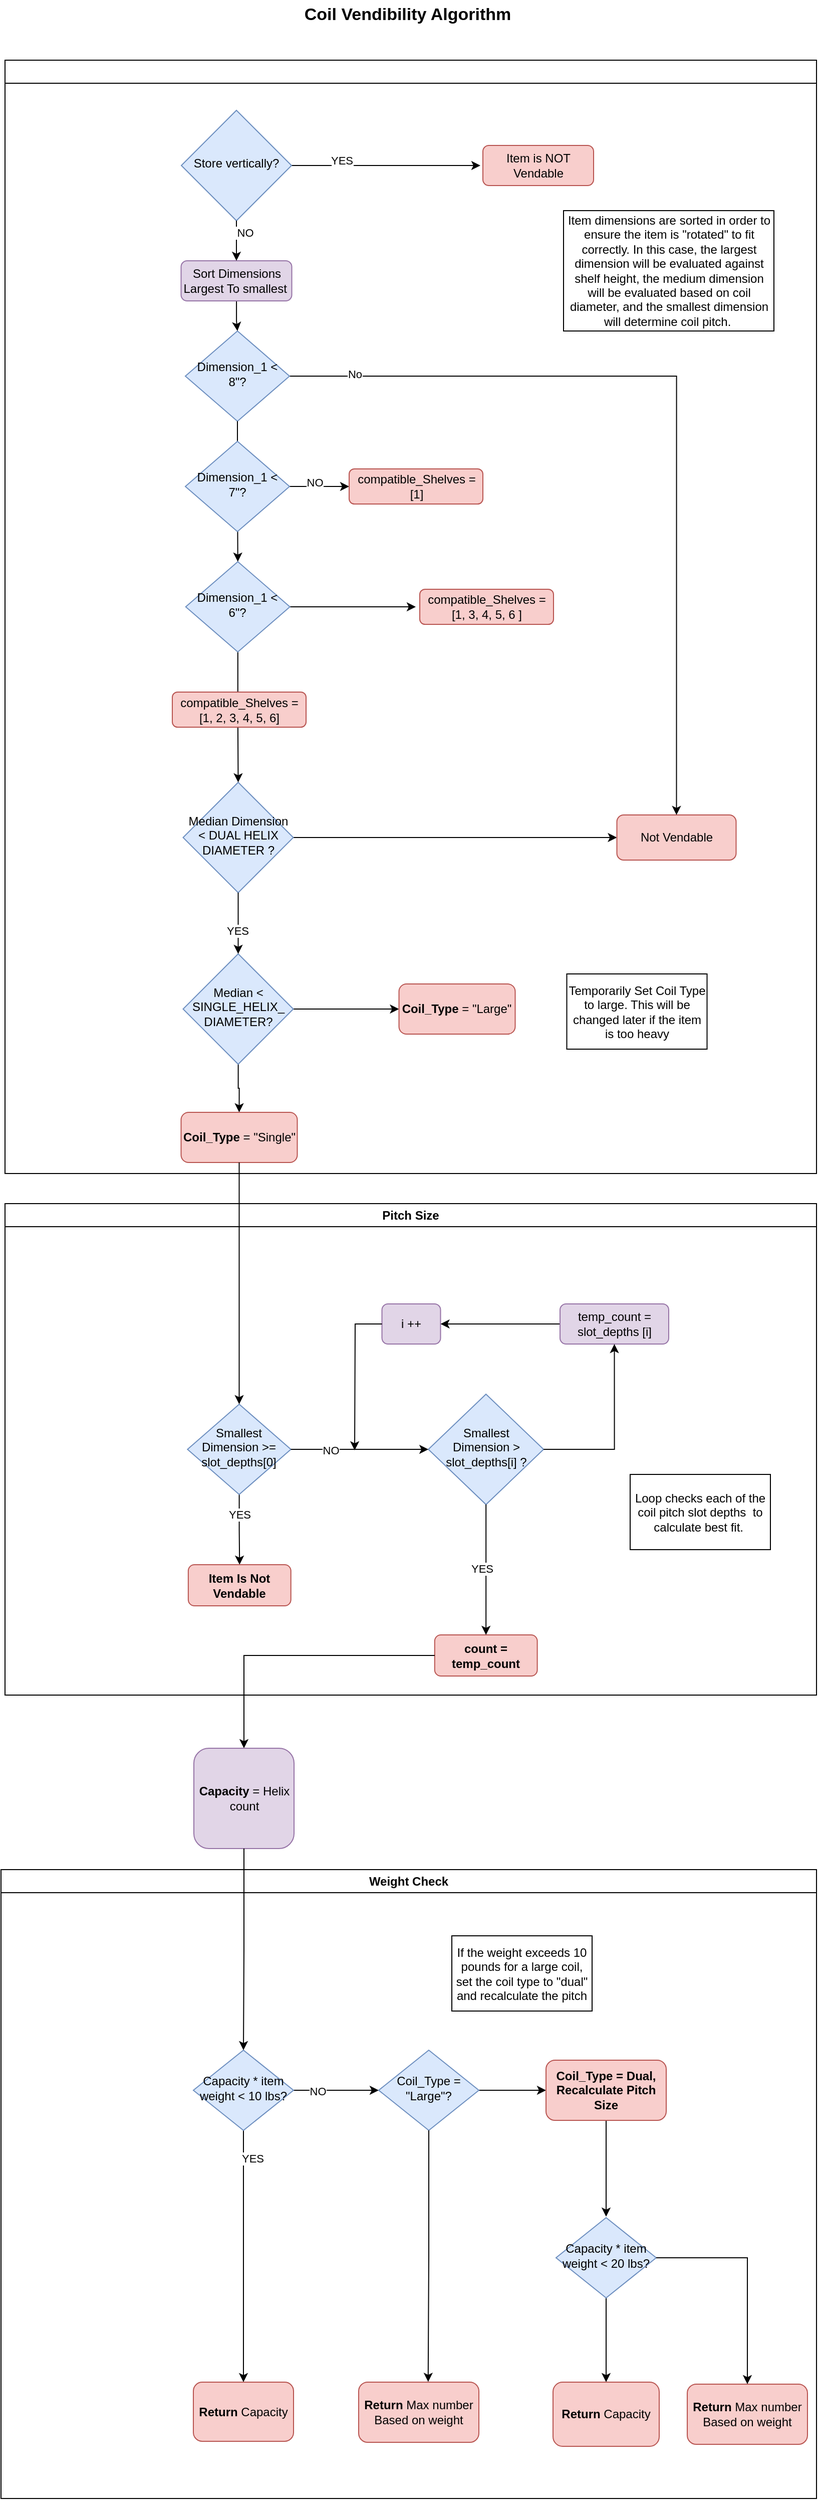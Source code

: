 <mxfile version="24.2.3" type="device">
  <diagram id="C5RBs43oDa-KdzZeNtuy" name="Page-1">
    <mxGraphModel dx="1218" dy="1686" grid="1" gridSize="10" guides="1" tooltips="1" connect="1" arrows="1" fold="1" page="1" pageScale="1" pageWidth="827" pageHeight="1169" math="0" shadow="0">
      <root>
        <mxCell id="WIyWlLk6GJQsqaUBKTNV-0" />
        <mxCell id="WIyWlLk6GJQsqaUBKTNV-1" parent="WIyWlLk6GJQsqaUBKTNV-0" />
        <mxCell id="XzqcwoDtfS1KBBs8dg1r-1" value="&lt;font style=&quot;font-size: 17px;&quot;&gt;&lt;b&gt;Coil Vendibility Algorithm&lt;/b&gt;&lt;/font&gt;" style="text;html=1;align=center;verticalAlign=middle;whiteSpace=wrap;rounded=0;" parent="WIyWlLk6GJQsqaUBKTNV-1" vertex="1">
          <mxGeometry x="247" y="10" width="330" height="30" as="geometry" />
        </mxCell>
        <mxCell id="2TVZSZjOSjWXjLawEFra-1" value="" style="swimlane;whiteSpace=wrap;html=1;" parent="WIyWlLk6GJQsqaUBKTNV-1" vertex="1">
          <mxGeometry x="10" y="70" width="810" height="1110" as="geometry" />
        </mxCell>
        <mxCell id="XzqcwoDtfS1KBBs8dg1r-26" style="edgeStyle=orthogonalEdgeStyle;rounded=0;orthogonalLoop=1;jettySize=auto;html=1;entryX=0;entryY=0.5;entryDx=0;entryDy=0;" parent="2TVZSZjOSjWXjLawEFra-1" source="XzqcwoDtfS1KBBs8dg1r-24" target="XzqcwoDtfS1KBBs8dg1r-28" edge="1">
          <mxGeometry relative="1" as="geometry">
            <mxPoint x="526" y="720" as="targetPoint" />
          </mxGeometry>
        </mxCell>
        <mxCell id="XzqcwoDtfS1KBBs8dg1r-24" value="Median Dimension &amp;lt; DUAL HELIX DIAMETER ?" style="rhombus;whiteSpace=wrap;html=1;shadow=0;fontFamily=Helvetica;fontSize=12;align=center;strokeWidth=1;spacing=6;spacingTop=-4;fillColor=#dae8fc;strokeColor=#6c8ebf;" parent="2TVZSZjOSjWXjLawEFra-1" vertex="1">
          <mxGeometry x="177.75" y="720" width="110" height="110" as="geometry" />
        </mxCell>
        <mxCell id="XzqcwoDtfS1KBBs8dg1r-28" value="Not Vendable" style="rounded=1;whiteSpace=wrap;html=1;fillColor=#f8cecc;strokeColor=#b85450;" parent="2TVZSZjOSjWXjLawEFra-1" vertex="1">
          <mxGeometry x="610.75" y="752.5" width="119" height="45" as="geometry" />
        </mxCell>
        <mxCell id="XzqcwoDtfS1KBBs8dg1r-103" style="edgeStyle=orthogonalEdgeStyle;rounded=0;orthogonalLoop=1;jettySize=auto;html=1;entryX=0.5;entryY=0;entryDx=0;entryDy=0;exitX=1;exitY=0.5;exitDx=0;exitDy=0;" parent="2TVZSZjOSjWXjLawEFra-1" source="XzqcwoDtfS1KBBs8dg1r-97" target="XzqcwoDtfS1KBBs8dg1r-28" edge="1">
          <mxGeometry relative="1" as="geometry">
            <mxPoint x="697.5" y="530" as="targetPoint" />
          </mxGeometry>
        </mxCell>
        <mxCell id="XzqcwoDtfS1KBBs8dg1r-111" value="No" style="edgeLabel;html=1;align=center;verticalAlign=middle;resizable=0;points=[];" parent="XzqcwoDtfS1KBBs8dg1r-103" vertex="1" connectable="0">
          <mxGeometry x="-0.844" y="2" relative="1" as="geometry">
            <mxPoint as="offset" />
          </mxGeometry>
        </mxCell>
        <mxCell id="2mmJvb0d_AO2f_C1mPkD-37" style="edgeStyle=orthogonalEdgeStyle;rounded=0;orthogonalLoop=1;jettySize=auto;html=1;entryX=0.5;entryY=0;entryDx=0;entryDy=0;" parent="2TVZSZjOSjWXjLawEFra-1" source="2mmJvb0d_AO2f_C1mPkD-19" target="2mmJvb0d_AO2f_C1mPkD-34" edge="1">
          <mxGeometry relative="1" as="geometry" />
        </mxCell>
        <mxCell id="WBM8uAlGwzqJTv6HQnU7-92" style="edgeStyle=orthogonalEdgeStyle;rounded=0;orthogonalLoop=1;jettySize=auto;html=1;entryX=0;entryY=0.5;entryDx=0;entryDy=0;" parent="2TVZSZjOSjWXjLawEFra-1" source="2mmJvb0d_AO2f_C1mPkD-19" target="WBM8uAlGwzqJTv6HQnU7-6" edge="1">
          <mxGeometry relative="1" as="geometry" />
        </mxCell>
        <mxCell id="2mmJvb0d_AO2f_C1mPkD-19" value="Median &amp;lt; SINGLE_HELIX_&lt;div&gt;DIAMETER?&lt;/div&gt;" style="rhombus;whiteSpace=wrap;html=1;shadow=0;fontFamily=Helvetica;fontSize=12;align=center;strokeWidth=1;spacing=6;spacingTop=-4;fillColor=#dae8fc;strokeColor=#6c8ebf;" parent="2TVZSZjOSjWXjLawEFra-1" vertex="1">
          <mxGeometry x="177.75" y="891" width="110" height="110" as="geometry" />
        </mxCell>
        <mxCell id="_PWkz9pLXw2CPzE8Y0N1-1" value="" style="edgeStyle=orthogonalEdgeStyle;rounded=0;orthogonalLoop=1;jettySize=auto;html=1;entryX=0.5;entryY=0;entryDx=0;entryDy=0;" parent="2TVZSZjOSjWXjLawEFra-1" source="XzqcwoDtfS1KBBs8dg1r-24" target="2mmJvb0d_AO2f_C1mPkD-19" edge="1">
          <mxGeometry relative="1" as="geometry">
            <mxPoint x="231" y="700" as="sourcePoint" />
            <mxPoint x="230" y="790" as="targetPoint" />
          </mxGeometry>
        </mxCell>
        <mxCell id="J2d4DLxfL9pzXZkOTceL-4" value="YES" style="edgeLabel;html=1;align=center;verticalAlign=middle;resizable=0;points=[];" parent="_PWkz9pLXw2CPzE8Y0N1-1" vertex="1" connectable="0">
          <mxGeometry x="0.24" y="-1" relative="1" as="geometry">
            <mxPoint as="offset" />
          </mxGeometry>
        </mxCell>
        <mxCell id="WBM8uAlGwzqJTv6HQnU7-81" style="edgeStyle=orthogonalEdgeStyle;rounded=0;orthogonalLoop=1;jettySize=auto;html=1;entryX=0.5;entryY=0;entryDx=0;entryDy=0;" parent="2TVZSZjOSjWXjLawEFra-1" source="WBM8uAlGwzqJTv6HQnU7-88" target="XzqcwoDtfS1KBBs8dg1r-24" edge="1">
          <mxGeometry relative="1" as="geometry" />
        </mxCell>
        <mxCell id="XzqcwoDtfS1KBBs8dg1r-97" value="Dimension_1 &amp;lt; 8&quot;?" style="rhombus;whiteSpace=wrap;html=1;shadow=0;fontFamily=Helvetica;fontSize=12;align=center;strokeWidth=1;spacing=6;spacingTop=-4;fillColor=#dae8fc;strokeColor=#6c8ebf;" parent="2TVZSZjOSjWXjLawEFra-1" vertex="1">
          <mxGeometry x="180" y="270" width="104" height="90" as="geometry" />
        </mxCell>
        <mxCell id="_PWkz9pLXw2CPzE8Y0N1-53" style="edgeStyle=orthogonalEdgeStyle;rounded=0;orthogonalLoop=1;jettySize=auto;html=1;entryX=0.5;entryY=0;entryDx=0;entryDy=0;" parent="2TVZSZjOSjWXjLawEFra-1" source="_PWkz9pLXw2CPzE8Y0N1-58" target="XzqcwoDtfS1KBBs8dg1r-97" edge="1">
          <mxGeometry relative="1" as="geometry">
            <mxPoint x="232" y="310" as="targetPoint" />
          </mxGeometry>
        </mxCell>
        <mxCell id="_PWkz9pLXw2CPzE8Y0N1-61" style="edgeStyle=orthogonalEdgeStyle;rounded=0;orthogonalLoop=1;jettySize=auto;html=1;" parent="2TVZSZjOSjWXjLawEFra-1" source="_PWkz9pLXw2CPzE8Y0N1-52" edge="1">
          <mxGeometry relative="1" as="geometry">
            <mxPoint x="474.5" y="105" as="targetPoint" />
          </mxGeometry>
        </mxCell>
        <mxCell id="WBM8uAlGwzqJTv6HQnU7-5" value="YES" style="edgeLabel;html=1;align=center;verticalAlign=middle;resizable=0;points=[];" parent="_PWkz9pLXw2CPzE8Y0N1-61" vertex="1" connectable="0">
          <mxGeometry x="-0.363" y="-3" relative="1" as="geometry">
            <mxPoint x="-10" y="-8" as="offset" />
          </mxGeometry>
        </mxCell>
        <mxCell id="_PWkz9pLXw2CPzE8Y0N1-52" value="Store vertically?" style="rhombus;whiteSpace=wrap;html=1;shadow=0;fontFamily=Helvetica;fontSize=12;align=center;strokeWidth=1;spacing=6;spacingTop=-4;fillColor=#dae8fc;strokeColor=#6c8ebf;" parent="2TVZSZjOSjWXjLawEFra-1" vertex="1">
          <mxGeometry x="176" y="50" width="110" height="110" as="geometry" />
        </mxCell>
        <mxCell id="_PWkz9pLXw2CPzE8Y0N1-58" value="Sort Dimensions Largest To smallest&amp;nbsp;" style="rounded=1;whiteSpace=wrap;html=1;fillColor=#e1d5e7;strokeColor=#9673a6;" parent="2TVZSZjOSjWXjLawEFra-1" vertex="1">
          <mxGeometry x="175.75" y="200" width="110.5" height="40" as="geometry" />
        </mxCell>
        <mxCell id="_PWkz9pLXw2CPzE8Y0N1-59" value="" style="edgeStyle=orthogonalEdgeStyle;rounded=0;orthogonalLoop=1;jettySize=auto;html=1;entryX=0.5;entryY=0;entryDx=0;entryDy=0;" parent="2TVZSZjOSjWXjLawEFra-1" source="_PWkz9pLXw2CPzE8Y0N1-52" target="_PWkz9pLXw2CPzE8Y0N1-58" edge="1">
          <mxGeometry relative="1" as="geometry">
            <mxPoint x="238" y="230" as="sourcePoint" />
            <mxPoint x="239" y="380" as="targetPoint" />
          </mxGeometry>
        </mxCell>
        <mxCell id="_PWkz9pLXw2CPzE8Y0N1-60" value="&amp;nbsp;NO" style="edgeLabel;html=1;align=center;verticalAlign=middle;resizable=0;points=[];" parent="_PWkz9pLXw2CPzE8Y0N1-59" vertex="1" connectable="0">
          <mxGeometry x="-0.425" y="7" relative="1" as="geometry">
            <mxPoint as="offset" />
          </mxGeometry>
        </mxCell>
        <mxCell id="WBM8uAlGwzqJTv6HQnU7-1" value="Item is NOT Vendable" style="rounded=1;whiteSpace=wrap;html=1;fillColor=#f8cecc;strokeColor=#b85450;" parent="2TVZSZjOSjWXjLawEFra-1" vertex="1">
          <mxGeometry x="477" y="85" width="110.5" height="40" as="geometry" />
        </mxCell>
        <mxCell id="WBM8uAlGwzqJTv6HQnU7-3" value="Item dimensions are sorted in order to ensure the item is &quot;rotated&quot; to fit correctly. In this case, the largest dimension will be evaluated against shelf height, the medium dimension will be evaluated based on coil diameter, and the smallest dimension will determine coil pitch.&amp;nbsp;" style="rounded=0;whiteSpace=wrap;html=1;" parent="2TVZSZjOSjWXjLawEFra-1" vertex="1">
          <mxGeometry x="557.5" y="150" width="210" height="120" as="geometry" />
        </mxCell>
        <mxCell id="WBM8uAlGwzqJTv6HQnU7-6" value="&lt;b&gt;Coil_Type &lt;/b&gt;= &quot;Large&quot;" style="rounded=1;whiteSpace=wrap;html=1;fillColor=#f8cecc;strokeColor=#b85450;" parent="2TVZSZjOSjWXjLawEFra-1" vertex="1">
          <mxGeometry x="393.25" y="921" width="116" height="50" as="geometry" />
        </mxCell>
        <mxCell id="2mmJvb0d_AO2f_C1mPkD-34" value="&lt;b&gt;Coil_Type &lt;/b&gt;= &quot;Single&quot;" style="rounded=1;whiteSpace=wrap;html=1;fillColor=#f8cecc;strokeColor=#b85450;" parent="2TVZSZjOSjWXjLawEFra-1" vertex="1">
          <mxGeometry x="175.75" y="1049" width="116" height="50" as="geometry" />
        </mxCell>
        <mxCell id="WBM8uAlGwzqJTv6HQnU7-59" value="Temporarily Set Coil Type to large. This will be changed later if the item is too heavy" style="rounded=0;whiteSpace=wrap;html=1;" parent="2TVZSZjOSjWXjLawEFra-1" vertex="1">
          <mxGeometry x="560.75" y="911" width="140" height="75" as="geometry" />
        </mxCell>
        <mxCell id="WBM8uAlGwzqJTv6HQnU7-83" style="edgeStyle=orthogonalEdgeStyle;rounded=0;orthogonalLoop=1;jettySize=auto;html=1;entryX=0;entryY=0.5;entryDx=0;entryDy=0;" parent="2TVZSZjOSjWXjLawEFra-1" source="WBM8uAlGwzqJTv6HQnU7-82" target="WBM8uAlGwzqJTv6HQnU7-84" edge="1">
          <mxGeometry relative="1" as="geometry">
            <mxPoint x="420" y="445" as="targetPoint" />
          </mxGeometry>
        </mxCell>
        <mxCell id="WBM8uAlGwzqJTv6HQnU7-90" value="NO" style="edgeLabel;html=1;align=center;verticalAlign=middle;resizable=0;points=[];" parent="WBM8uAlGwzqJTv6HQnU7-83" vertex="1" connectable="0">
          <mxGeometry x="-0.177" y="4" relative="1" as="geometry">
            <mxPoint as="offset" />
          </mxGeometry>
        </mxCell>
        <mxCell id="WBM8uAlGwzqJTv6HQnU7-84" value="compatible_Shelves = [1]" style="rounded=1;whiteSpace=wrap;html=1;fillColor=#f8cecc;strokeColor=#b85450;" parent="2TVZSZjOSjWXjLawEFra-1" vertex="1">
          <mxGeometry x="343.5" y="407.5" width="133.5" height="35" as="geometry" />
        </mxCell>
        <mxCell id="WBM8uAlGwzqJTv6HQnU7-91" style="edgeStyle=orthogonalEdgeStyle;rounded=0;orthogonalLoop=1;jettySize=auto;html=1;" parent="2TVZSZjOSjWXjLawEFra-1" source="WBM8uAlGwzqJTv6HQnU7-88" edge="1">
          <mxGeometry relative="1" as="geometry">
            <mxPoint x="410.0" y="545" as="targetPoint" />
          </mxGeometry>
        </mxCell>
        <mxCell id="WBM8uAlGwzqJTv6HQnU7-88" value="Dimension_1 &amp;lt; 6&quot;?" style="rhombus;whiteSpace=wrap;html=1;shadow=0;fontFamily=Helvetica;fontSize=12;align=center;strokeWidth=1;spacing=6;spacingTop=-4;fillColor=#dae8fc;strokeColor=#6c8ebf;" parent="2TVZSZjOSjWXjLawEFra-1" vertex="1">
          <mxGeometry x="180.38" y="500" width="104" height="90" as="geometry" />
        </mxCell>
        <mxCell id="WBM8uAlGwzqJTv6HQnU7-89" value="" style="edgeStyle=orthogonalEdgeStyle;rounded=0;orthogonalLoop=1;jettySize=auto;html=1;entryX=0.5;entryY=0;entryDx=0;entryDy=0;" parent="2TVZSZjOSjWXjLawEFra-1" source="XzqcwoDtfS1KBBs8dg1r-97" target="WBM8uAlGwzqJTv6HQnU7-88" edge="1">
          <mxGeometry relative="1" as="geometry">
            <mxPoint x="232" y="430" as="sourcePoint" />
            <mxPoint x="232" y="700" as="targetPoint" />
          </mxGeometry>
        </mxCell>
        <mxCell id="WBM8uAlGwzqJTv6HQnU7-82" value="Dimension_1 &amp;lt; 7&quot;?" style="rhombus;whiteSpace=wrap;html=1;shadow=0;fontFamily=Helvetica;fontSize=12;align=center;strokeWidth=1;spacing=6;spacingTop=-4;fillColor=#dae8fc;strokeColor=#6c8ebf;" parent="2TVZSZjOSjWXjLawEFra-1" vertex="1">
          <mxGeometry x="180" y="380" width="104" height="90" as="geometry" />
        </mxCell>
        <mxCell id="WBM8uAlGwzqJTv6HQnU7-96" value="compatible_Shelves = [1, 3, 4, 5, 6 ]" style="rounded=1;whiteSpace=wrap;html=1;fillColor=#f8cecc;strokeColor=#b85450;" parent="2TVZSZjOSjWXjLawEFra-1" vertex="1">
          <mxGeometry x="414" y="527.5" width="133.5" height="35" as="geometry" />
        </mxCell>
        <mxCell id="WBM8uAlGwzqJTv6HQnU7-97" value="compatible_Shelves = [1, 2, 3, 4, 5, 6]" style="rounded=1;whiteSpace=wrap;html=1;fillColor=#f8cecc;strokeColor=#b85450;" parent="2TVZSZjOSjWXjLawEFra-1" vertex="1">
          <mxGeometry x="167" y="630" width="133.5" height="35" as="geometry" />
        </mxCell>
        <mxCell id="_PWkz9pLXw2CPzE8Y0N1-23" value="Weight Check" style="swimlane;whiteSpace=wrap;html=1;" parent="WIyWlLk6GJQsqaUBKTNV-1" vertex="1">
          <mxGeometry x="6" y="1874" width="814" height="627" as="geometry" />
        </mxCell>
        <mxCell id="WBM8uAlGwzqJTv6HQnU7-37" style="edgeStyle=orthogonalEdgeStyle;rounded=0;orthogonalLoop=1;jettySize=auto;html=1;" parent="_PWkz9pLXw2CPzE8Y0N1-23" source="XzqcwoDtfS1KBBs8dg1r-5" target="XzqcwoDtfS1KBBs8dg1r-9" edge="1">
          <mxGeometry relative="1" as="geometry" />
        </mxCell>
        <mxCell id="WBM8uAlGwzqJTv6HQnU7-103" value="YES" style="edgeLabel;html=1;align=center;verticalAlign=middle;resizable=0;points=[];" parent="WBM8uAlGwzqJTv6HQnU7-37" vertex="1" connectable="0">
          <mxGeometry x="-0.781" y="10" relative="1" as="geometry">
            <mxPoint x="-1" as="offset" />
          </mxGeometry>
        </mxCell>
        <mxCell id="WBM8uAlGwzqJTv6HQnU7-40" style="edgeStyle=orthogonalEdgeStyle;rounded=0;orthogonalLoop=1;jettySize=auto;html=1;entryX=0;entryY=0.5;entryDx=0;entryDy=0;" parent="_PWkz9pLXw2CPzE8Y0N1-23" source="XzqcwoDtfS1KBBs8dg1r-5" target="WBM8uAlGwzqJTv6HQnU7-38" edge="1">
          <mxGeometry relative="1" as="geometry" />
        </mxCell>
        <mxCell id="WBM8uAlGwzqJTv6HQnU7-104" value="NO" style="edgeLabel;html=1;align=center;verticalAlign=middle;resizable=0;points=[];" parent="WBM8uAlGwzqJTv6HQnU7-40" vertex="1" connectable="0">
          <mxGeometry x="-0.423" y="-1" relative="1" as="geometry">
            <mxPoint x="-1" as="offset" />
          </mxGeometry>
        </mxCell>
        <mxCell id="XzqcwoDtfS1KBBs8dg1r-5" value="Capacity * item weight &amp;lt; 10 lbs?" style="rhombus;whiteSpace=wrap;html=1;shadow=0;fontFamily=Helvetica;fontSize=12;align=center;strokeWidth=1;spacing=6;spacingTop=-4;fillColor=#dae8fc;strokeColor=#6c8ebf;" parent="_PWkz9pLXw2CPzE8Y0N1-23" vertex="1">
          <mxGeometry x="192" y="180" width="100" height="80" as="geometry" />
        </mxCell>
        <mxCell id="XzqcwoDtfS1KBBs8dg1r-9" value="&lt;b&gt;Return &lt;/b&gt;Capacity" style="rounded=1;whiteSpace=wrap;html=1;fontSize=12;glass=0;strokeWidth=1;shadow=0;fillColor=#f8cecc;strokeColor=#b85450;" parent="_PWkz9pLXw2CPzE8Y0N1-23" vertex="1">
          <mxGeometry x="192" y="511" width="100" height="59" as="geometry" />
        </mxCell>
        <mxCell id="XzqcwoDtfS1KBBs8dg1r-14" value="&lt;b&gt;Return &lt;/b&gt;Max number Based on weight" style="rounded=1;whiteSpace=wrap;html=1;fillColor=#f8cecc;strokeColor=#b85450;" parent="_PWkz9pLXw2CPzE8Y0N1-23" vertex="1">
          <mxGeometry x="357" y="511" width="120" height="60" as="geometry" />
        </mxCell>
        <mxCell id="WBM8uAlGwzqJTv6HQnU7-43" style="edgeStyle=orthogonalEdgeStyle;rounded=0;orthogonalLoop=1;jettySize=auto;html=1;entryX=0;entryY=0.5;entryDx=0;entryDy=0;" parent="_PWkz9pLXw2CPzE8Y0N1-23" source="WBM8uAlGwzqJTv6HQnU7-38" target="WBM8uAlGwzqJTv6HQnU7-44" edge="1">
          <mxGeometry relative="1" as="geometry">
            <mxPoint x="583" y="220" as="targetPoint" />
          </mxGeometry>
        </mxCell>
        <mxCell id="WBM8uAlGwzqJTv6HQnU7-38" value="Coil_Type = &quot;Large&quot;?" style="rhombus;whiteSpace=wrap;html=1;shadow=0;fontFamily=Helvetica;fontSize=12;align=center;strokeWidth=1;spacing=6;spacingTop=-4;fillColor=#dae8fc;strokeColor=#6c8ebf;" parent="_PWkz9pLXw2CPzE8Y0N1-23" vertex="1">
          <mxGeometry x="377" y="180" width="100" height="80" as="geometry" />
        </mxCell>
        <mxCell id="WBM8uAlGwzqJTv6HQnU7-42" style="edgeStyle=orthogonalEdgeStyle;rounded=0;orthogonalLoop=1;jettySize=auto;html=1;entryX=0.578;entryY=-0.005;entryDx=0;entryDy=0;entryPerimeter=0;" parent="_PWkz9pLXw2CPzE8Y0N1-23" source="WBM8uAlGwzqJTv6HQnU7-38" target="XzqcwoDtfS1KBBs8dg1r-14" edge="1">
          <mxGeometry relative="1" as="geometry" />
        </mxCell>
        <mxCell id="WBM8uAlGwzqJTv6HQnU7-106" style="edgeStyle=orthogonalEdgeStyle;rounded=0;orthogonalLoop=1;jettySize=auto;html=1;" parent="_PWkz9pLXw2CPzE8Y0N1-23" source="WBM8uAlGwzqJTv6HQnU7-44" edge="1">
          <mxGeometry relative="1" as="geometry">
            <mxPoint x="604" y="346" as="targetPoint" />
          </mxGeometry>
        </mxCell>
        <mxCell id="WBM8uAlGwzqJTv6HQnU7-44" value="&lt;b&gt;Coil_Type = Dual, Recalculate Pitch Size&lt;/b&gt;" style="rounded=1;whiteSpace=wrap;html=1;fillColor=#f8cecc;strokeColor=#b85450;" parent="_PWkz9pLXw2CPzE8Y0N1-23" vertex="1">
          <mxGeometry x="544" y="190" width="120" height="60" as="geometry" />
        </mxCell>
        <mxCell id="WBM8uAlGwzqJTv6HQnU7-61" value="If the weight exceeds 10 pounds for a large coil, set the coil type to &quot;dual&quot; and recalculate the pitch" style="rounded=0;whiteSpace=wrap;html=1;" parent="_PWkz9pLXw2CPzE8Y0N1-23" vertex="1">
          <mxGeometry x="450" y="66" width="140" height="75" as="geometry" />
        </mxCell>
        <mxCell id="WBM8uAlGwzqJTv6HQnU7-113" style="edgeStyle=orthogonalEdgeStyle;rounded=0;orthogonalLoop=1;jettySize=auto;html=1;entryX=0.5;entryY=0;entryDx=0;entryDy=0;" parent="_PWkz9pLXw2CPzE8Y0N1-23" source="WBM8uAlGwzqJTv6HQnU7-107" target="WBM8uAlGwzqJTv6HQnU7-110" edge="1">
          <mxGeometry relative="1" as="geometry" />
        </mxCell>
        <mxCell id="WBM8uAlGwzqJTv6HQnU7-107" value="Capacity * item weight &amp;lt; 20 lbs?" style="rhombus;whiteSpace=wrap;html=1;shadow=0;fontFamily=Helvetica;fontSize=12;align=center;strokeWidth=1;spacing=6;spacingTop=-4;fillColor=#dae8fc;strokeColor=#6c8ebf;" parent="_PWkz9pLXw2CPzE8Y0N1-23" vertex="1">
          <mxGeometry x="554" y="347" width="100" height="80" as="geometry" />
        </mxCell>
        <mxCell id="WBM8uAlGwzqJTv6HQnU7-110" value="&lt;b&gt;Return &lt;/b&gt;Capacity" style="rounded=1;whiteSpace=wrap;html=1;fontSize=12;glass=0;strokeWidth=1;shadow=0;fillColor=#f8cecc;strokeColor=#b85450;" parent="_PWkz9pLXw2CPzE8Y0N1-23" vertex="1">
          <mxGeometry x="551" y="511" width="106" height="64" as="geometry" />
        </mxCell>
        <mxCell id="WBM8uAlGwzqJTv6HQnU7-111" value="&lt;b&gt;Return &lt;/b&gt;Max number Based on weight" style="rounded=1;whiteSpace=wrap;html=1;fillColor=#f8cecc;strokeColor=#b85450;" parent="_PWkz9pLXw2CPzE8Y0N1-23" vertex="1">
          <mxGeometry x="685" y="513" width="120" height="60" as="geometry" />
        </mxCell>
        <mxCell id="WBM8uAlGwzqJTv6HQnU7-112" style="edgeStyle=orthogonalEdgeStyle;rounded=0;orthogonalLoop=1;jettySize=auto;html=1;entryX=0.5;entryY=0;entryDx=0;entryDy=0;" parent="_PWkz9pLXw2CPzE8Y0N1-23" source="WBM8uAlGwzqJTv6HQnU7-107" target="WBM8uAlGwzqJTv6HQnU7-111" edge="1">
          <mxGeometry relative="1" as="geometry">
            <mxPoint x="830" y="487" as="targetPoint" />
          </mxGeometry>
        </mxCell>
        <mxCell id="2TVZSZjOSjWXjLawEFra-3" value="Pitch Size" style="swimlane;whiteSpace=wrap;html=1;" parent="WIyWlLk6GJQsqaUBKTNV-1" vertex="1">
          <mxGeometry x="10" y="1210" width="810" height="490" as="geometry" />
        </mxCell>
        <mxCell id="WBM8uAlGwzqJTv6HQnU7-56" style="edgeStyle=orthogonalEdgeStyle;rounded=0;orthogonalLoop=1;jettySize=auto;html=1;entryX=0.5;entryY=0;entryDx=0;entryDy=0;" parent="2TVZSZjOSjWXjLawEFra-3" source="2TVZSZjOSjWXjLawEFra-2" target="WBM8uAlGwzqJTv6HQnU7-55" edge="1">
          <mxGeometry relative="1" as="geometry" />
        </mxCell>
        <mxCell id="WBM8uAlGwzqJTv6HQnU7-57" value="YES" style="edgeLabel;html=1;align=center;verticalAlign=middle;resizable=0;points=[];" parent="WBM8uAlGwzqJTv6HQnU7-56" vertex="1" connectable="0">
          <mxGeometry x="-0.432" relative="1" as="geometry">
            <mxPoint as="offset" />
          </mxGeometry>
        </mxCell>
        <mxCell id="2TVZSZjOSjWXjLawEFra-2" value="Smallest Dimension &amp;gt;= slot_depths[0]" style="rhombus;whiteSpace=wrap;html=1;shadow=0;fontFamily=Helvetica;fontSize=12;align=center;strokeWidth=1;spacing=6;spacingTop=-4;fillColor=#dae8fc;strokeColor=#6c8ebf;" parent="2TVZSZjOSjWXjLawEFra-3" vertex="1">
          <mxGeometry x="182.16" y="200" width="103.18" height="90" as="geometry" />
        </mxCell>
        <mxCell id="_PWkz9pLXw2CPzE8Y0N1-43" value="i ++" style="rounded=1;whiteSpace=wrap;html=1;fillColor=#e1d5e7;strokeColor=#9673a6;" parent="2TVZSZjOSjWXjLawEFra-3" vertex="1">
          <mxGeometry x="376.25" y="100" width="58.5" height="40" as="geometry" />
        </mxCell>
        <mxCell id="WBM8uAlGwzqJTv6HQnU7-46" style="edgeStyle=orthogonalEdgeStyle;rounded=0;orthogonalLoop=1;jettySize=auto;html=1;entryX=1;entryY=0.5;entryDx=0;entryDy=0;" parent="2TVZSZjOSjWXjLawEFra-3" source="_PWkz9pLXw2CPzE8Y0N1-38" target="_PWkz9pLXw2CPzE8Y0N1-43" edge="1">
          <mxGeometry relative="1" as="geometry" />
        </mxCell>
        <mxCell id="_PWkz9pLXw2CPzE8Y0N1-38" value="temp_count = slot_depths [i]" style="rounded=1;whiteSpace=wrap;html=1;fillColor=#e1d5e7;strokeColor=#9673a6;" parent="2TVZSZjOSjWXjLawEFra-3" vertex="1">
          <mxGeometry x="554" y="100" width="108.5" height="40" as="geometry" />
        </mxCell>
        <mxCell id="_PWkz9pLXw2CPzE8Y0N1-27" value="Smallest Dimension &amp;gt; slot_depths[i] ?" style="rhombus;whiteSpace=wrap;html=1;shadow=0;fontFamily=Helvetica;fontSize=12;align=center;strokeWidth=1;spacing=6;spacingTop=-4;fillColor=#dae8fc;strokeColor=#6c8ebf;" parent="2TVZSZjOSjWXjLawEFra-3" vertex="1">
          <mxGeometry x="422.59" y="190" width="115" height="110" as="geometry" />
        </mxCell>
        <mxCell id="_PWkz9pLXw2CPzE8Y0N1-39" style="edgeStyle=orthogonalEdgeStyle;rounded=0;orthogonalLoop=1;jettySize=auto;html=1;entryX=0.5;entryY=1;entryDx=0;entryDy=0;" parent="2TVZSZjOSjWXjLawEFra-3" source="_PWkz9pLXw2CPzE8Y0N1-27" target="_PWkz9pLXw2CPzE8Y0N1-38" edge="1">
          <mxGeometry relative="1" as="geometry" />
        </mxCell>
        <mxCell id="_PWkz9pLXw2CPzE8Y0N1-35" style="edgeStyle=orthogonalEdgeStyle;rounded=0;orthogonalLoop=1;jettySize=auto;html=1;entryX=0;entryY=0.5;entryDx=0;entryDy=0;" parent="2TVZSZjOSjWXjLawEFra-3" source="2TVZSZjOSjWXjLawEFra-2" target="_PWkz9pLXw2CPzE8Y0N1-27" edge="1">
          <mxGeometry relative="1" as="geometry">
            <mxPoint x="419.59" y="246" as="targetPoint" />
          </mxGeometry>
        </mxCell>
        <mxCell id="WBM8uAlGwzqJTv6HQnU7-98" value="NO" style="edgeLabel;html=1;align=center;verticalAlign=middle;resizable=0;points=[];" parent="_PWkz9pLXw2CPzE8Y0N1-35" vertex="1" connectable="0">
          <mxGeometry x="-0.432" y="-1" relative="1" as="geometry">
            <mxPoint as="offset" />
          </mxGeometry>
        </mxCell>
        <mxCell id="_PWkz9pLXw2CPzE8Y0N1-48" value="&lt;b&gt;count = temp_count&lt;/b&gt;" style="rounded=1;whiteSpace=wrap;html=1;fillColor=#f8cecc;strokeColor=#b85450;" parent="2TVZSZjOSjWXjLawEFra-3" vertex="1">
          <mxGeometry x="428.89" y="430" width="102.41" height="41" as="geometry" />
        </mxCell>
        <mxCell id="_PWkz9pLXw2CPzE8Y0N1-49" style="edgeStyle=orthogonalEdgeStyle;rounded=0;orthogonalLoop=1;jettySize=auto;html=1;entryX=0.5;entryY=0;entryDx=0;entryDy=0;" parent="2TVZSZjOSjWXjLawEFra-3" source="_PWkz9pLXw2CPzE8Y0N1-27" target="_PWkz9pLXw2CPzE8Y0N1-48" edge="1">
          <mxGeometry relative="1" as="geometry" />
        </mxCell>
        <mxCell id="WBM8uAlGwzqJTv6HQnU7-45" value="YES" style="edgeLabel;html=1;align=center;verticalAlign=middle;resizable=0;points=[];" parent="_PWkz9pLXw2CPzE8Y0N1-49" vertex="1" connectable="0">
          <mxGeometry x="-0.024" y="-4" relative="1" as="geometry">
            <mxPoint as="offset" />
          </mxGeometry>
        </mxCell>
        <mxCell id="WBM8uAlGwzqJTv6HQnU7-55" value="&lt;b&gt;Item Is Not Vendable&lt;/b&gt;" style="rounded=1;whiteSpace=wrap;html=1;fillColor=#f8cecc;strokeColor=#b85450;" parent="2TVZSZjOSjWXjLawEFra-3" vertex="1">
          <mxGeometry x="182.93" y="360" width="102.41" height="41" as="geometry" />
        </mxCell>
        <mxCell id="WBM8uAlGwzqJTv6HQnU7-60" value="Loop checks each of the coil pitch slot depths&amp;nbsp; to calculate best fit.&amp;nbsp;" style="rounded=0;whiteSpace=wrap;html=1;" parent="2TVZSZjOSjWXjLawEFra-3" vertex="1">
          <mxGeometry x="624" y="270" width="140" height="75" as="geometry" />
        </mxCell>
        <mxCell id="_PWkz9pLXw2CPzE8Y0N1-45" style="edgeStyle=orthogonalEdgeStyle;rounded=0;orthogonalLoop=1;jettySize=auto;html=1;" parent="WIyWlLk6GJQsqaUBKTNV-1" source="_PWkz9pLXw2CPzE8Y0N1-43" edge="1">
          <mxGeometry relative="1" as="geometry">
            <mxPoint x="359" y="1456" as="targetPoint" />
          </mxGeometry>
        </mxCell>
        <mxCell id="_PWkz9pLXw2CPzE8Y0N1-50" style="edgeStyle=orthogonalEdgeStyle;rounded=0;orthogonalLoop=1;jettySize=auto;html=1;" parent="WIyWlLk6GJQsqaUBKTNV-1" source="_PWkz9pLXw2CPzE8Y0N1-48" target="XzqcwoDtfS1KBBs8dg1r-2" edge="1">
          <mxGeometry relative="1" as="geometry">
            <mxPoint x="250" y="1616" as="targetPoint" />
          </mxGeometry>
        </mxCell>
        <mxCell id="2mmJvb0d_AO2f_C1mPkD-40" style="edgeStyle=orthogonalEdgeStyle;rounded=0;orthogonalLoop=1;jettySize=auto;html=1;entryX=0.5;entryY=0;entryDx=0;entryDy=0;" parent="WIyWlLk6GJQsqaUBKTNV-1" source="2mmJvb0d_AO2f_C1mPkD-34" target="2TVZSZjOSjWXjLawEFra-2" edge="1">
          <mxGeometry relative="1" as="geometry">
            <mxPoint x="245" y="1385" as="targetPoint" />
          </mxGeometry>
        </mxCell>
        <mxCell id="XzqcwoDtfS1KBBs8dg1r-2" value="&lt;b&gt;Capacity &lt;/b&gt;= Helix count" style="rounded=1;whiteSpace=wrap;html=1;fontSize=12;glass=0;strokeWidth=1;shadow=0;fillColor=#e1d5e7;strokeColor=#9673a6;" parent="WIyWlLk6GJQsqaUBKTNV-1" vertex="1">
          <mxGeometry x="198.5" y="1753" width="100" height="100" as="geometry" />
        </mxCell>
        <mxCell id="XzqcwoDtfS1KBBs8dg1r-21" style="edgeStyle=orthogonalEdgeStyle;rounded=0;orthogonalLoop=1;jettySize=auto;html=1;entryX=0.5;entryY=0;entryDx=0;entryDy=0;" parent="WIyWlLk6GJQsqaUBKTNV-1" edge="1">
          <mxGeometry relative="1" as="geometry">
            <mxPoint x="419" y="2055" as="sourcePoint" />
          </mxGeometry>
        </mxCell>
        <mxCell id="XzqcwoDtfS1KBBs8dg1r-11" style="edgeStyle=orthogonalEdgeStyle;rounded=0;orthogonalLoop=1;jettySize=auto;html=1;entryX=0.5;entryY=0;entryDx=0;entryDy=0;exitX=0.5;exitY=1;exitDx=0;exitDy=0;" parent="WIyWlLk6GJQsqaUBKTNV-1" source="XzqcwoDtfS1KBBs8dg1r-2" target="XzqcwoDtfS1KBBs8dg1r-5" edge="1">
          <mxGeometry relative="1" as="geometry">
            <mxPoint x="250" y="2054" as="sourcePoint" />
          </mxGeometry>
        </mxCell>
      </root>
    </mxGraphModel>
  </diagram>
</mxfile>
